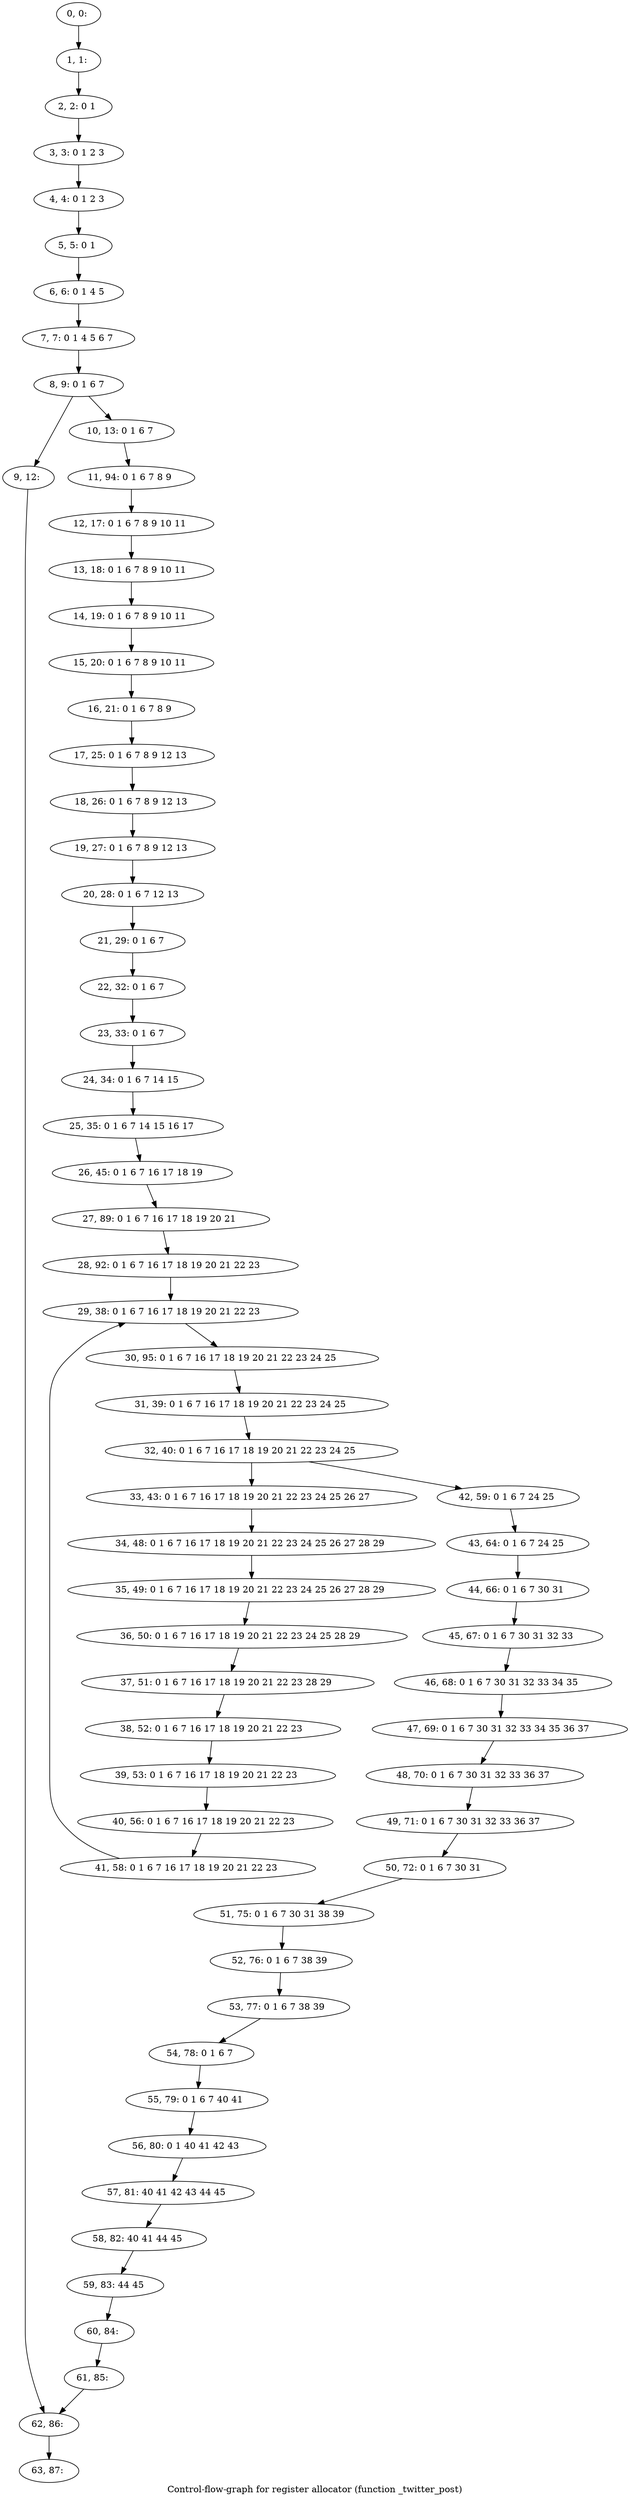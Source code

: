 digraph G {
graph [label="Control-flow-graph for register allocator (function _twitter_post)"]
0[label="0, 0: "];
1[label="1, 1: "];
2[label="2, 2: 0 1 "];
3[label="3, 3: 0 1 2 3 "];
4[label="4, 4: 0 1 2 3 "];
5[label="5, 5: 0 1 "];
6[label="6, 6: 0 1 4 5 "];
7[label="7, 7: 0 1 4 5 6 7 "];
8[label="8, 9: 0 1 6 7 "];
9[label="9, 12: "];
10[label="10, 13: 0 1 6 7 "];
11[label="11, 94: 0 1 6 7 8 9 "];
12[label="12, 17: 0 1 6 7 8 9 10 11 "];
13[label="13, 18: 0 1 6 7 8 9 10 11 "];
14[label="14, 19: 0 1 6 7 8 9 10 11 "];
15[label="15, 20: 0 1 6 7 8 9 10 11 "];
16[label="16, 21: 0 1 6 7 8 9 "];
17[label="17, 25: 0 1 6 7 8 9 12 13 "];
18[label="18, 26: 0 1 6 7 8 9 12 13 "];
19[label="19, 27: 0 1 6 7 8 9 12 13 "];
20[label="20, 28: 0 1 6 7 12 13 "];
21[label="21, 29: 0 1 6 7 "];
22[label="22, 32: 0 1 6 7 "];
23[label="23, 33: 0 1 6 7 "];
24[label="24, 34: 0 1 6 7 14 15 "];
25[label="25, 35: 0 1 6 7 14 15 16 17 "];
26[label="26, 45: 0 1 6 7 16 17 18 19 "];
27[label="27, 89: 0 1 6 7 16 17 18 19 20 21 "];
28[label="28, 92: 0 1 6 7 16 17 18 19 20 21 22 23 "];
29[label="29, 38: 0 1 6 7 16 17 18 19 20 21 22 23 "];
30[label="30, 95: 0 1 6 7 16 17 18 19 20 21 22 23 24 25 "];
31[label="31, 39: 0 1 6 7 16 17 18 19 20 21 22 23 24 25 "];
32[label="32, 40: 0 1 6 7 16 17 18 19 20 21 22 23 24 25 "];
33[label="33, 43: 0 1 6 7 16 17 18 19 20 21 22 23 24 25 26 27 "];
34[label="34, 48: 0 1 6 7 16 17 18 19 20 21 22 23 24 25 26 27 28 29 "];
35[label="35, 49: 0 1 6 7 16 17 18 19 20 21 22 23 24 25 26 27 28 29 "];
36[label="36, 50: 0 1 6 7 16 17 18 19 20 21 22 23 24 25 28 29 "];
37[label="37, 51: 0 1 6 7 16 17 18 19 20 21 22 23 28 29 "];
38[label="38, 52: 0 1 6 7 16 17 18 19 20 21 22 23 "];
39[label="39, 53: 0 1 6 7 16 17 18 19 20 21 22 23 "];
40[label="40, 56: 0 1 6 7 16 17 18 19 20 21 22 23 "];
41[label="41, 58: 0 1 6 7 16 17 18 19 20 21 22 23 "];
42[label="42, 59: 0 1 6 7 24 25 "];
43[label="43, 64: 0 1 6 7 24 25 "];
44[label="44, 66: 0 1 6 7 30 31 "];
45[label="45, 67: 0 1 6 7 30 31 32 33 "];
46[label="46, 68: 0 1 6 7 30 31 32 33 34 35 "];
47[label="47, 69: 0 1 6 7 30 31 32 33 34 35 36 37 "];
48[label="48, 70: 0 1 6 7 30 31 32 33 36 37 "];
49[label="49, 71: 0 1 6 7 30 31 32 33 36 37 "];
50[label="50, 72: 0 1 6 7 30 31 "];
51[label="51, 75: 0 1 6 7 30 31 38 39 "];
52[label="52, 76: 0 1 6 7 38 39 "];
53[label="53, 77: 0 1 6 7 38 39 "];
54[label="54, 78: 0 1 6 7 "];
55[label="55, 79: 0 1 6 7 40 41 "];
56[label="56, 80: 0 1 40 41 42 43 "];
57[label="57, 81: 40 41 42 43 44 45 "];
58[label="58, 82: 40 41 44 45 "];
59[label="59, 83: 44 45 "];
60[label="60, 84: "];
61[label="61, 85: "];
62[label="62, 86: "];
63[label="63, 87: "];
0->1 ;
1->2 ;
2->3 ;
3->4 ;
4->5 ;
5->6 ;
6->7 ;
7->8 ;
8->9 ;
8->10 ;
9->62 ;
10->11 ;
11->12 ;
12->13 ;
13->14 ;
14->15 ;
15->16 ;
16->17 ;
17->18 ;
18->19 ;
19->20 ;
20->21 ;
21->22 ;
22->23 ;
23->24 ;
24->25 ;
25->26 ;
26->27 ;
27->28 ;
28->29 ;
29->30 ;
30->31 ;
31->32 ;
32->33 ;
32->42 ;
33->34 ;
34->35 ;
35->36 ;
36->37 ;
37->38 ;
38->39 ;
39->40 ;
40->41 ;
41->29 ;
42->43 ;
43->44 ;
44->45 ;
45->46 ;
46->47 ;
47->48 ;
48->49 ;
49->50 ;
50->51 ;
51->52 ;
52->53 ;
53->54 ;
54->55 ;
55->56 ;
56->57 ;
57->58 ;
58->59 ;
59->60 ;
60->61 ;
61->62 ;
62->63 ;
}
